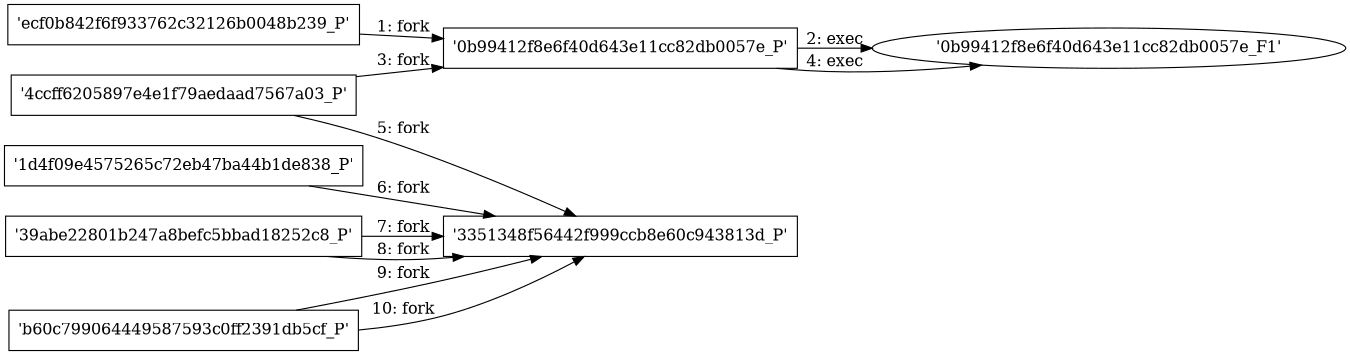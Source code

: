 digraph "D:\Learning\Paper\apt\基于CTI的攻击预警\Dataset\攻击图\ASGfromALLCTI\MIDI Karaoke Background or Malware Vector.dot" {
rankdir="LR"
size="9"
fixedsize="false"
splines="true"
nodesep=0.3
ranksep=0
fontsize=10
overlap="scalexy"
engine= "neato"
	"'ecf0b842f6f933762c32126b0048b239_P'" [node_type=Process shape=box]
	"'0b99412f8e6f40d643e11cc82db0057e_P'" [node_type=Process shape=box]
	"'ecf0b842f6f933762c32126b0048b239_P'" -> "'0b99412f8e6f40d643e11cc82db0057e_P'" [label="1: fork"]
	"'0b99412f8e6f40d643e11cc82db0057e_P'" [node_type=Process shape=box]
	"'0b99412f8e6f40d643e11cc82db0057e_F1'" [node_type=File shape=ellipse]
	"'0b99412f8e6f40d643e11cc82db0057e_P'" -> "'0b99412f8e6f40d643e11cc82db0057e_F1'" [label="2: exec"]
	"'4ccff6205897e4e1f79aedaad7567a03_P'" [node_type=Process shape=box]
	"'0b99412f8e6f40d643e11cc82db0057e_P'" [node_type=Process shape=box]
	"'4ccff6205897e4e1f79aedaad7567a03_P'" -> "'0b99412f8e6f40d643e11cc82db0057e_P'" [label="3: fork"]
	"'0b99412f8e6f40d643e11cc82db0057e_P'" [node_type=Process shape=box]
	"'0b99412f8e6f40d643e11cc82db0057e_F1'" [node_type=File shape=ellipse]
	"'0b99412f8e6f40d643e11cc82db0057e_P'" -> "'0b99412f8e6f40d643e11cc82db0057e_F1'" [label="4: exec"]
	"'4ccff6205897e4e1f79aedaad7567a03_P'" [node_type=Process shape=box]
	"'3351348f56442f999ccb8e60c943813d_P'" [node_type=Process shape=box]
	"'4ccff6205897e4e1f79aedaad7567a03_P'" -> "'3351348f56442f999ccb8e60c943813d_P'" [label="5: fork"]
	"'1d4f09e4575265c72eb47ba44b1de838_P'" [node_type=Process shape=box]
	"'3351348f56442f999ccb8e60c943813d_P'" [node_type=Process shape=box]
	"'1d4f09e4575265c72eb47ba44b1de838_P'" -> "'3351348f56442f999ccb8e60c943813d_P'" [label="6: fork"]
	"'39abe22801b247a8befc5bbad18252c8_P'" [node_type=Process shape=box]
	"'3351348f56442f999ccb8e60c943813d_P'" [node_type=Process shape=box]
	"'39abe22801b247a8befc5bbad18252c8_P'" -> "'3351348f56442f999ccb8e60c943813d_P'" [label="7: fork"]
	"'39abe22801b247a8befc5bbad18252c8_P'" [node_type=Process shape=box]
	"'3351348f56442f999ccb8e60c943813d_P'" [node_type=Process shape=box]
	"'39abe22801b247a8befc5bbad18252c8_P'" -> "'3351348f56442f999ccb8e60c943813d_P'" [label="8: fork"]
	"'b60c799064449587593c0ff2391db5cf_P'" [node_type=Process shape=box]
	"'3351348f56442f999ccb8e60c943813d_P'" [node_type=Process shape=box]
	"'b60c799064449587593c0ff2391db5cf_P'" -> "'3351348f56442f999ccb8e60c943813d_P'" [label="9: fork"]
	"'b60c799064449587593c0ff2391db5cf_P'" [node_type=Process shape=box]
	"'3351348f56442f999ccb8e60c943813d_P'" [node_type=Process shape=box]
	"'b60c799064449587593c0ff2391db5cf_P'" -> "'3351348f56442f999ccb8e60c943813d_P'" [label="10: fork"]
}
